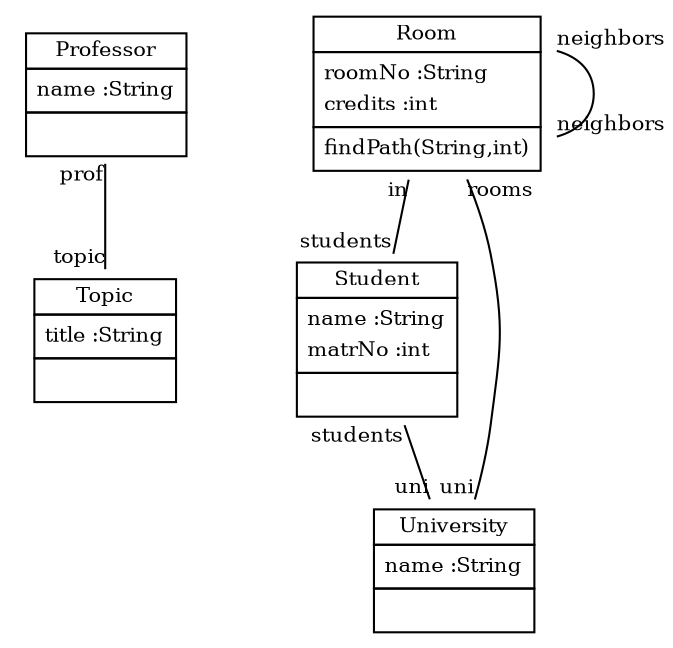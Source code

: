 
 digraph ClassDiagram {
    node [shape = none, fontsize = 10]; 
    edge [fontsize = 10];
    
    
    _Professor [label=<<table border='0' cellborder='1' cellspacing='0'> <tr> <td HREF="../examples/org/sdmlib/examples/studyright/Professor.java">Professor</td> </tr> <tr><td><table border='0' cellborder='0' cellspacing='0'> <tr><td align='left'>name :String</td></tr>  </table></td></tr> <tr><td><table border='0' cellborder='0' cellspacing='0'> <tr><td> </td></tr> </table></td></tr> </table>>];
    _Topic [label=<<table border='0' cellborder='1' cellspacing='0'> <tr> <td HREF="../examples/org/sdmlib/examples/studyright/Topic.java">Topic</td> </tr> <tr><td><table border='0' cellborder='0' cellspacing='0'> <tr><td align='left'>title :String</td></tr>  </table></td></tr> <tr><td><table border='0' cellborder='0' cellspacing='0'> <tr><td> </td></tr> </table></td></tr> </table>>];
    _Room [label=<<table border='0' cellborder='1' cellspacing='0'> <tr> <td HREF="../examples/org/sdmlib/examples/studyright/Room.java">Room</td> </tr> <tr><td><table border='0' cellborder='0' cellspacing='0'> <tr><td align='left'>roomNo :String</td></tr> <tr><td align='left'>credits :int</td></tr>  </table></td></tr> <tr><td><table border='0' cellborder='0' cellspacing='0'> <tr><td align='left'>findPath(String,int)</td></tr>  </table></td></tr> </table>>];
    _Student [label=<<table border='0' cellborder='1' cellspacing='0'> <tr> <td HREF="../examples/org/sdmlib/examples/studyright/Student.java">Student</td> </tr> <tr><td><table border='0' cellborder='0' cellspacing='0'> <tr><td align='left'>name :String</td></tr> <tr><td align='left'>matrNo :int</td></tr>  </table></td></tr> <tr><td><table border='0' cellborder='0' cellspacing='0'> <tr><td> </td></tr> </table></td></tr> </table>>];
    _University [label=<<table border='0' cellborder='1' cellspacing='0'> <tr> <td HREF="../examples/org/sdmlib/examples/studyright/University.java">University</td> </tr> <tr><td><table border='0' cellborder='0' cellspacing='0'> <tr><td align='left'>name :String</td></tr>  </table></td></tr> <tr><td><table border='0' cellborder='0' cellspacing='0'> <tr><td> </td></tr> </table></td></tr> </table>>];
    
    
    
    _Professor -> _Topic [headlabel = "topic" taillabel = "prof" arrowhead = "none" ];
    _Room -> _Room [headlabel = "neighbors" taillabel = "neighbors" arrowhead = "none" ];
    _Room -> _Student [headlabel = "students" taillabel = "in" arrowhead = "none" ];
    _Room -> _University [headlabel = "uni" taillabel = "rooms" arrowhead = "none" ];
    _Student -> _University [headlabel = "uni" taillabel = "students" arrowhead = "none" ];
}

